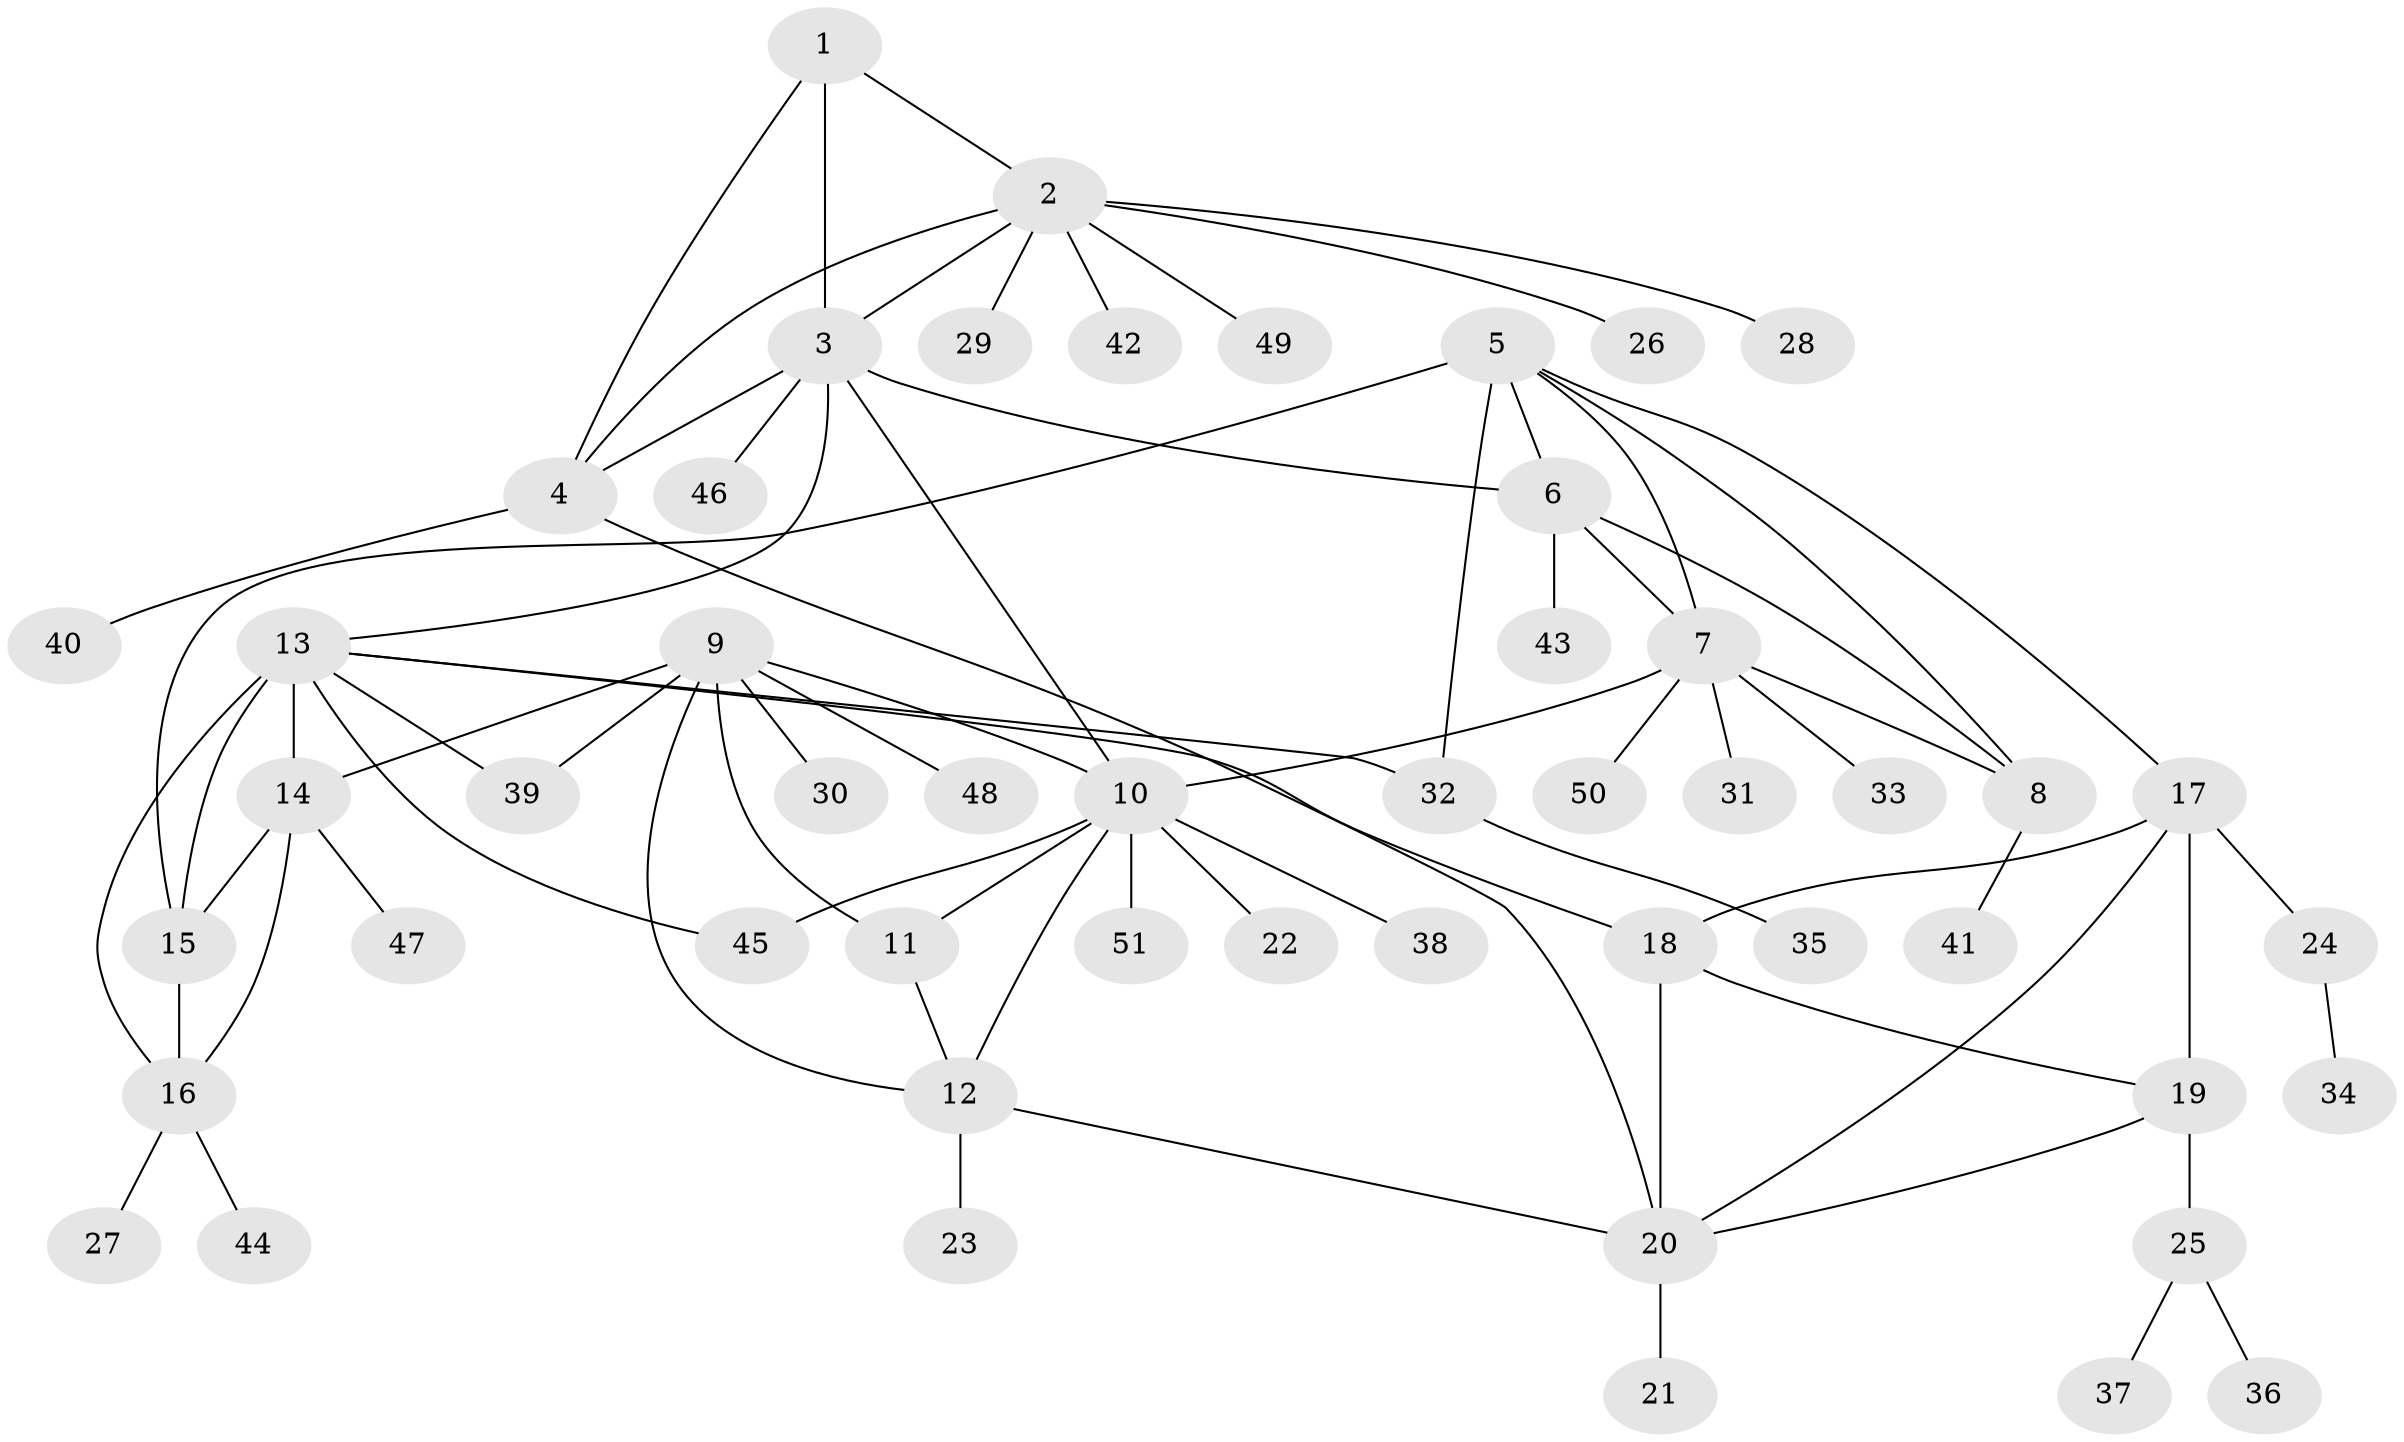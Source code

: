 // original degree distribution, {3: 0.03614457831325301, 9: 0.024096385542168676, 8: 0.03614457831325301, 6: 0.07228915662650602, 7: 0.03614457831325301, 5: 0.024096385542168676, 10: 0.012048192771084338, 4: 0.03614457831325301, 1: 0.5783132530120482, 2: 0.14457831325301204}
// Generated by graph-tools (version 1.1) at 2025/52/03/04/25 22:52:46]
// undirected, 51 vertices, 74 edges
graph export_dot {
  node [color=gray90,style=filled];
  1;
  2;
  3;
  4;
  5;
  6;
  7;
  8;
  9;
  10;
  11;
  12;
  13;
  14;
  15;
  16;
  17;
  18;
  19;
  20;
  21;
  22;
  23;
  24;
  25;
  26;
  27;
  28;
  29;
  30;
  31;
  32;
  33;
  34;
  35;
  36;
  37;
  38;
  39;
  40;
  41;
  42;
  43;
  44;
  45;
  46;
  47;
  48;
  49;
  50;
  51;
  1 -- 2 [weight=1.0];
  1 -- 3 [weight=1.0];
  1 -- 4 [weight=1.0];
  2 -- 3 [weight=1.0];
  2 -- 4 [weight=1.0];
  2 -- 26 [weight=1.0];
  2 -- 28 [weight=1.0];
  2 -- 29 [weight=1.0];
  2 -- 42 [weight=1.0];
  2 -- 49 [weight=1.0];
  3 -- 4 [weight=1.0];
  3 -- 6 [weight=1.0];
  3 -- 10 [weight=1.0];
  3 -- 13 [weight=1.0];
  3 -- 46 [weight=1.0];
  4 -- 20 [weight=1.0];
  4 -- 40 [weight=1.0];
  5 -- 6 [weight=1.0];
  5 -- 7 [weight=1.0];
  5 -- 8 [weight=1.0];
  5 -- 15 [weight=1.0];
  5 -- 17 [weight=1.0];
  5 -- 32 [weight=1.0];
  6 -- 7 [weight=1.0];
  6 -- 8 [weight=1.0];
  6 -- 43 [weight=2.0];
  7 -- 8 [weight=1.0];
  7 -- 10 [weight=1.0];
  7 -- 31 [weight=1.0];
  7 -- 33 [weight=1.0];
  7 -- 50 [weight=1.0];
  8 -- 41 [weight=1.0];
  9 -- 10 [weight=1.0];
  9 -- 11 [weight=1.0];
  9 -- 12 [weight=1.0];
  9 -- 14 [weight=1.0];
  9 -- 30 [weight=1.0];
  9 -- 39 [weight=1.0];
  9 -- 48 [weight=1.0];
  10 -- 11 [weight=1.0];
  10 -- 12 [weight=1.0];
  10 -- 22 [weight=1.0];
  10 -- 38 [weight=1.0];
  10 -- 45 [weight=1.0];
  10 -- 51 [weight=1.0];
  11 -- 12 [weight=1.0];
  12 -- 20 [weight=1.0];
  12 -- 23 [weight=1.0];
  13 -- 14 [weight=1.0];
  13 -- 15 [weight=5.0];
  13 -- 16 [weight=1.0];
  13 -- 18 [weight=1.0];
  13 -- 32 [weight=1.0];
  13 -- 39 [weight=1.0];
  13 -- 45 [weight=1.0];
  14 -- 15 [weight=1.0];
  14 -- 16 [weight=1.0];
  14 -- 47 [weight=1.0];
  15 -- 16 [weight=1.0];
  16 -- 27 [weight=1.0];
  16 -- 44 [weight=1.0];
  17 -- 18 [weight=1.0];
  17 -- 19 [weight=1.0];
  17 -- 20 [weight=1.0];
  17 -- 24 [weight=1.0];
  18 -- 19 [weight=1.0];
  18 -- 20 [weight=1.0];
  19 -- 20 [weight=1.0];
  19 -- 25 [weight=1.0];
  20 -- 21 [weight=1.0];
  24 -- 34 [weight=1.0];
  25 -- 36 [weight=1.0];
  25 -- 37 [weight=1.0];
  32 -- 35 [weight=1.0];
}
